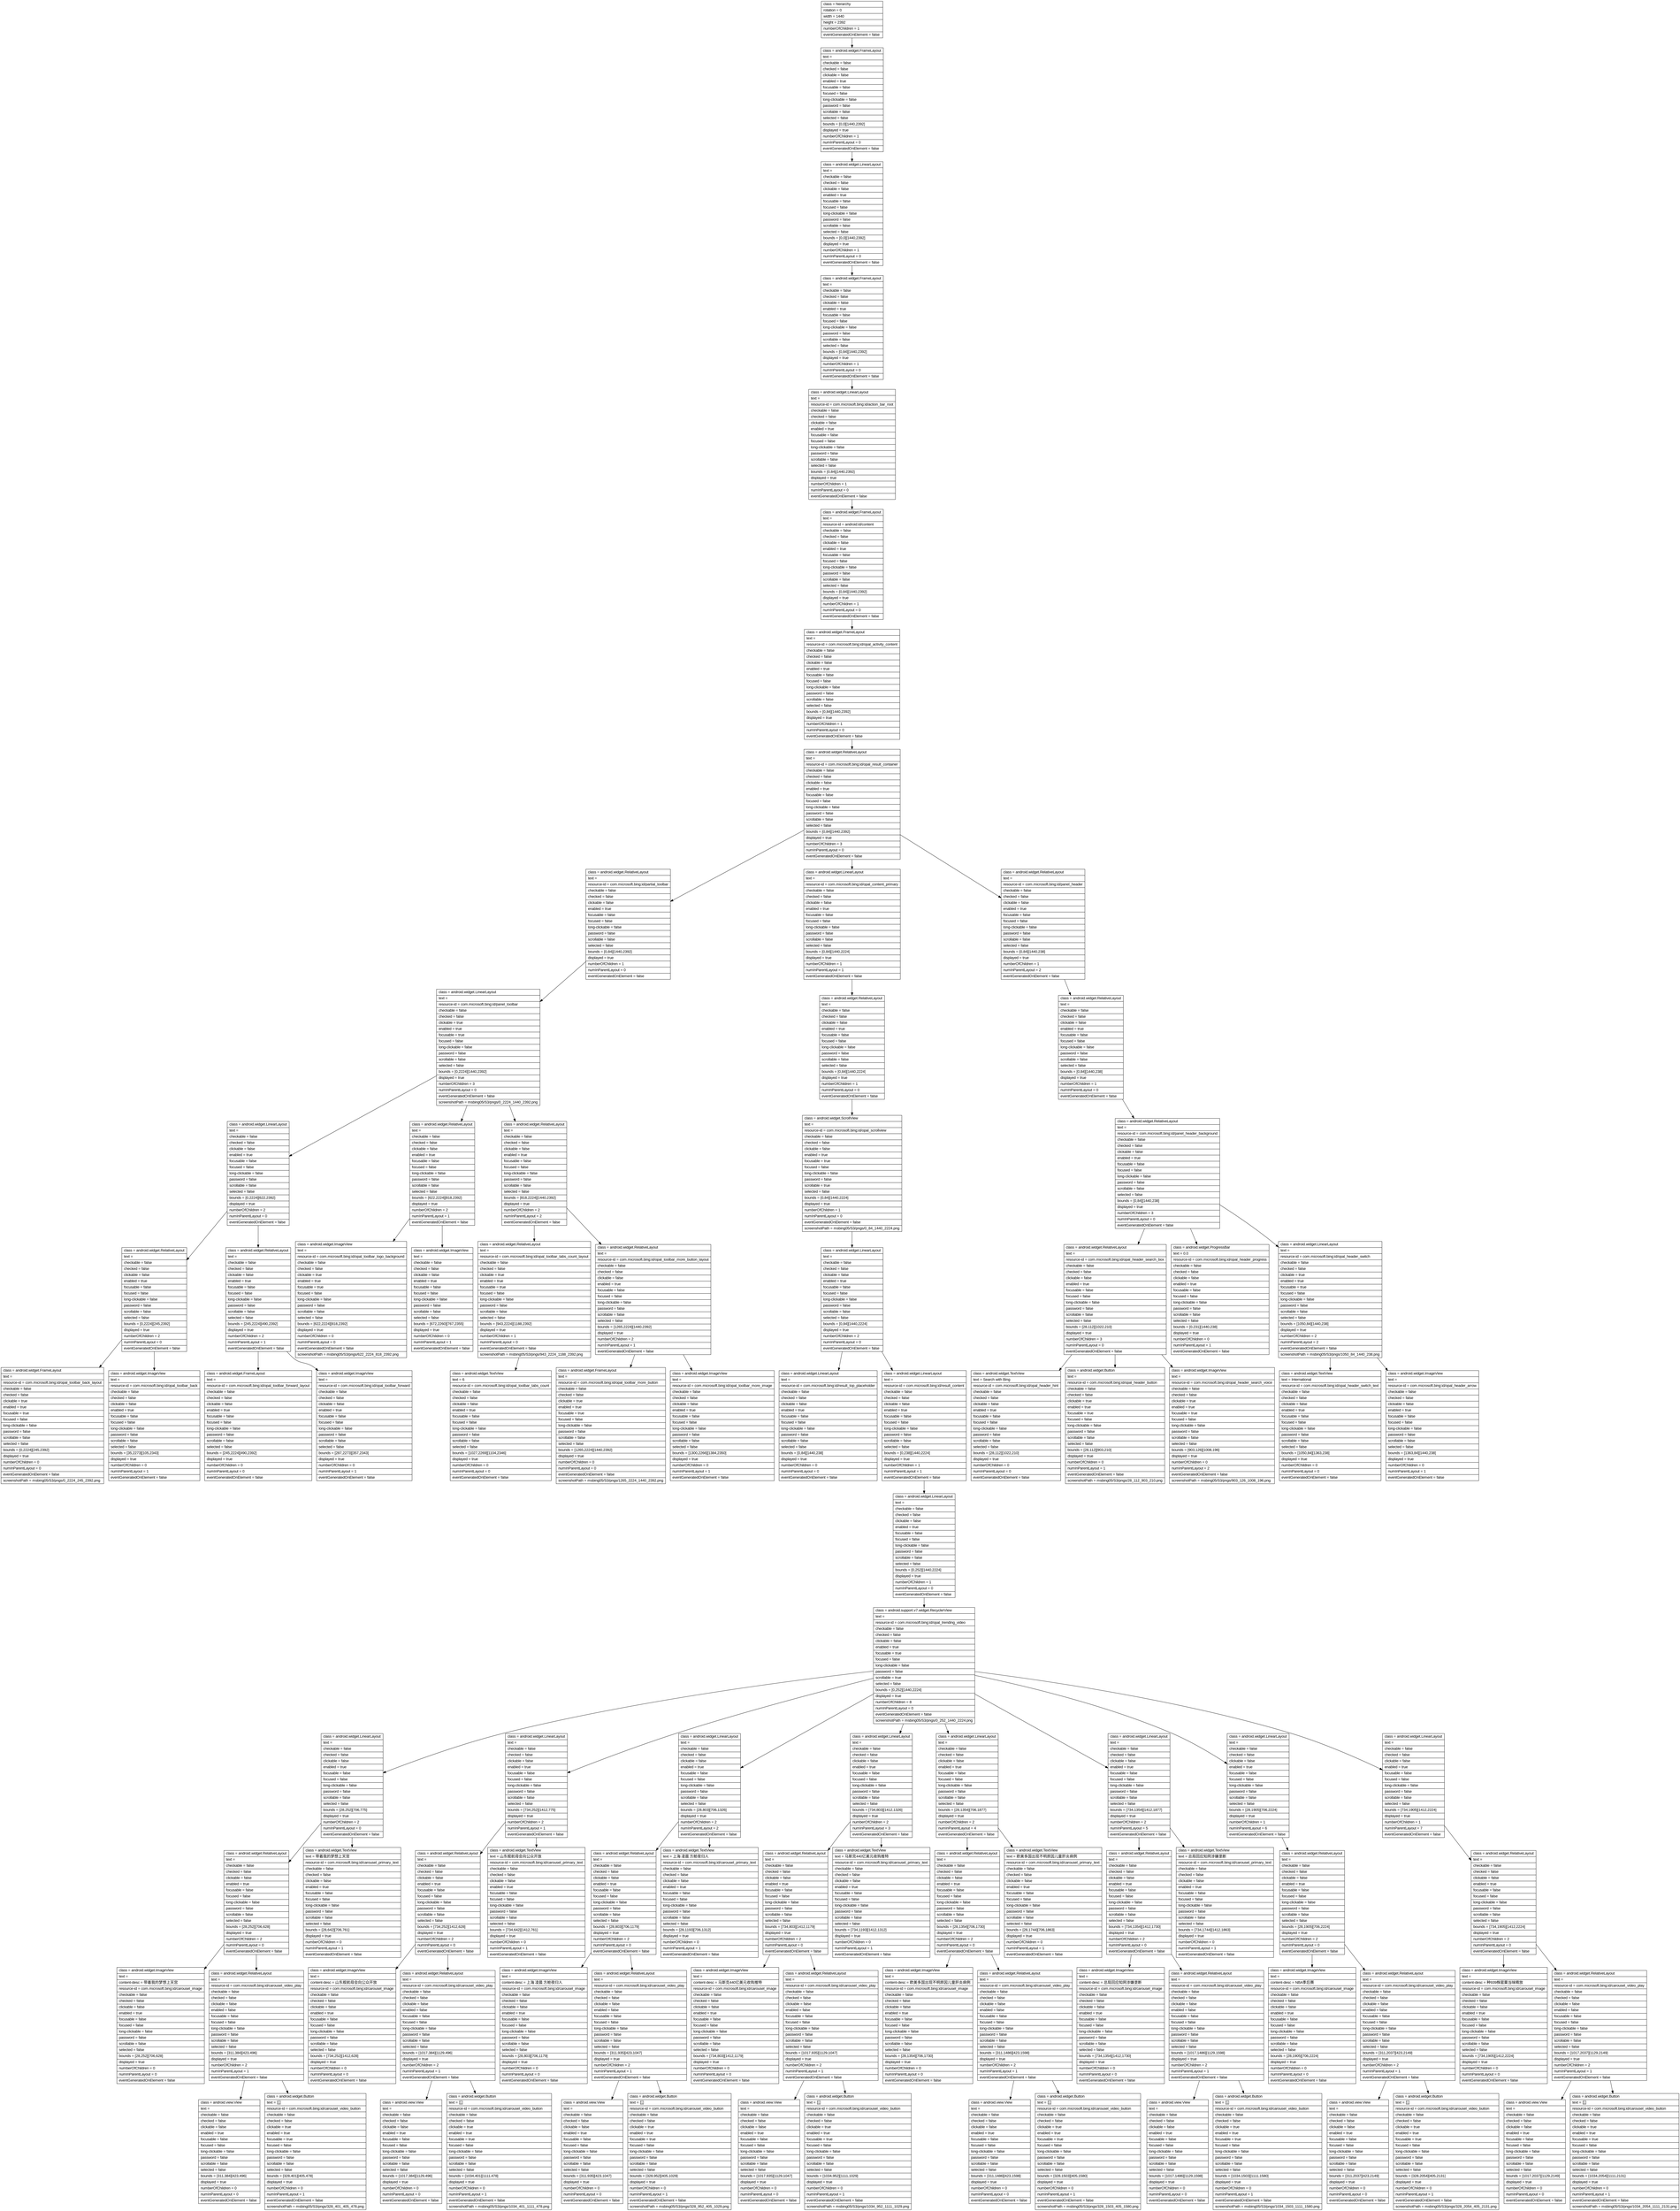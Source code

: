 digraph Layout {

	node [shape=record fontname=Arial];

	0	[label="{class = hierarchy\l|rotation = 0\l|width = 1440\l|height = 2392\l|numberOfChildren = 1\l|eventGeneratedOnElement = false \l}"]
	1	[label="{class = android.widget.FrameLayout\l|text = \l|checkable = false\l|checked = false\l|clickable = false\l|enabled = true\l|focusable = false\l|focused = false\l|long-clickable = false\l|password = false\l|scrollable = false\l|selected = false\l|bounds = [0,0][1440,2392]\l|displayed = true\l|numberOfChildren = 1\l|numInParentLayout = 0\l|eventGeneratedOnElement = false \l}"]
	2	[label="{class = android.widget.LinearLayout\l|text = \l|checkable = false\l|checked = false\l|clickable = false\l|enabled = true\l|focusable = false\l|focused = false\l|long-clickable = false\l|password = false\l|scrollable = false\l|selected = false\l|bounds = [0,0][1440,2392]\l|displayed = true\l|numberOfChildren = 1\l|numInParentLayout = 0\l|eventGeneratedOnElement = false \l}"]
	3	[label="{class = android.widget.FrameLayout\l|text = \l|checkable = false\l|checked = false\l|clickable = false\l|enabled = true\l|focusable = false\l|focused = false\l|long-clickable = false\l|password = false\l|scrollable = false\l|selected = false\l|bounds = [0,84][1440,2392]\l|displayed = true\l|numberOfChildren = 1\l|numInParentLayout = 0\l|eventGeneratedOnElement = false \l}"]
	4	[label="{class = android.widget.LinearLayout\l|text = \l|resource-id = com.microsoft.bing:id/action_bar_root\l|checkable = false\l|checked = false\l|clickable = false\l|enabled = true\l|focusable = false\l|focused = false\l|long-clickable = false\l|password = false\l|scrollable = false\l|selected = false\l|bounds = [0,84][1440,2392]\l|displayed = true\l|numberOfChildren = 1\l|numInParentLayout = 0\l|eventGeneratedOnElement = false \l}"]
	5	[label="{class = android.widget.FrameLayout\l|text = \l|resource-id = android:id/content\l|checkable = false\l|checked = false\l|clickable = false\l|enabled = true\l|focusable = false\l|focused = false\l|long-clickable = false\l|password = false\l|scrollable = false\l|selected = false\l|bounds = [0,84][1440,2392]\l|displayed = true\l|numberOfChildren = 1\l|numInParentLayout = 0\l|eventGeneratedOnElement = false \l}"]
	6	[label="{class = android.widget.FrameLayout\l|text = \l|resource-id = com.microsoft.bing:id/opal_activity_content\l|checkable = false\l|checked = false\l|clickable = false\l|enabled = true\l|focusable = false\l|focused = false\l|long-clickable = false\l|password = false\l|scrollable = false\l|selected = false\l|bounds = [0,84][1440,2392]\l|displayed = true\l|numberOfChildren = 1\l|numInParentLayout = 0\l|eventGeneratedOnElement = false \l}"]
	7	[label="{class = android.widget.RelativeLayout\l|text = \l|resource-id = com.microsoft.bing:id/opal_result_container\l|checkable = false\l|checked = false\l|clickable = false\l|enabled = true\l|focusable = false\l|focused = false\l|long-clickable = false\l|password = false\l|scrollable = false\l|selected = false\l|bounds = [0,84][1440,2392]\l|displayed = true\l|numberOfChildren = 3\l|numInParentLayout = 0\l|eventGeneratedOnElement = false \l}"]
	8	[label="{class = android.widget.RelativeLayout\l|text = \l|resource-id = com.microsoft.bing:id/partial_toolbar\l|checkable = false\l|checked = false\l|clickable = false\l|enabled = true\l|focusable = false\l|focused = false\l|long-clickable = false\l|password = false\l|scrollable = false\l|selected = false\l|bounds = [0,84][1440,2392]\l|displayed = true\l|numberOfChildren = 1\l|numInParentLayout = 0\l|eventGeneratedOnElement = false \l}"]
	9	[label="{class = android.widget.LinearLayout\l|text = \l|resource-id = com.microsoft.bing:id/opal_content_primary\l|checkable = false\l|checked = false\l|clickable = false\l|enabled = true\l|focusable = false\l|focused = false\l|long-clickable = false\l|password = false\l|scrollable = false\l|selected = false\l|bounds = [0,84][1440,2224]\l|displayed = true\l|numberOfChildren = 1\l|numInParentLayout = 1\l|eventGeneratedOnElement = false \l}"]
	10	[label="{class = android.widget.RelativeLayout\l|text = \l|resource-id = com.microsoft.bing:id/panel_header\l|checkable = false\l|checked = false\l|clickable = false\l|enabled = true\l|focusable = false\l|focused = false\l|long-clickable = false\l|password = false\l|scrollable = false\l|selected = false\l|bounds = [0,84][1440,238]\l|displayed = true\l|numberOfChildren = 1\l|numInParentLayout = 2\l|eventGeneratedOnElement = false \l}"]
	11	[label="{class = android.widget.LinearLayout\l|text = \l|resource-id = com.microsoft.bing:id/panel_toolbar\l|checkable = false\l|checked = false\l|clickable = true\l|enabled = true\l|focusable = true\l|focused = false\l|long-clickable = false\l|password = false\l|scrollable = false\l|selected = false\l|bounds = [0,2224][1440,2392]\l|displayed = true\l|numberOfChildren = 3\l|numInParentLayout = 0\l|eventGeneratedOnElement = false \l|screenshotPath = msbing05/S3/pngs/0_2224_1440_2392.png\l}"]
	12	[label="{class = android.widget.RelativeLayout\l|text = \l|checkable = false\l|checked = false\l|clickable = false\l|enabled = true\l|focusable = false\l|focused = false\l|long-clickable = false\l|password = false\l|scrollable = false\l|selected = false\l|bounds = [0,84][1440,2224]\l|displayed = true\l|numberOfChildren = 1\l|numInParentLayout = 0\l|eventGeneratedOnElement = false \l}"]
	13	[label="{class = android.widget.RelativeLayout\l|text = \l|checkable = false\l|checked = false\l|clickable = false\l|enabled = true\l|focusable = false\l|focused = false\l|long-clickable = false\l|password = false\l|scrollable = false\l|selected = false\l|bounds = [0,84][1440,238]\l|displayed = true\l|numberOfChildren = 1\l|numInParentLayout = 0\l|eventGeneratedOnElement = false \l}"]
	14	[label="{class = android.widget.LinearLayout\l|text = \l|checkable = false\l|checked = false\l|clickable = false\l|enabled = true\l|focusable = false\l|focused = false\l|long-clickable = false\l|password = false\l|scrollable = false\l|selected = false\l|bounds = [0,2224][622,2392]\l|displayed = true\l|numberOfChildren = 2\l|numInParentLayout = 0\l|eventGeneratedOnElement = false \l}"]
	15	[label="{class = android.widget.RelativeLayout\l|text = \l|checkable = false\l|checked = false\l|clickable = false\l|enabled = true\l|focusable = false\l|focused = false\l|long-clickable = false\l|password = false\l|scrollable = false\l|selected = false\l|bounds = [622,2224][818,2392]\l|displayed = true\l|numberOfChildren = 2\l|numInParentLayout = 1\l|eventGeneratedOnElement = false \l}"]
	16	[label="{class = android.widget.RelativeLayout\l|text = \l|checkable = false\l|checked = false\l|clickable = false\l|enabled = true\l|focusable = false\l|focused = false\l|long-clickable = false\l|password = false\l|scrollable = false\l|selected = false\l|bounds = [818,2224][1440,2392]\l|displayed = true\l|numberOfChildren = 2\l|numInParentLayout = 2\l|eventGeneratedOnElement = false \l}"]
	17	[label="{class = android.widget.ScrollView\l|text = \l|resource-id = com.microsoft.bing:id/opal_scrollview\l|checkable = false\l|checked = false\l|clickable = false\l|enabled = true\l|focusable = true\l|focused = false\l|long-clickable = false\l|password = false\l|scrollable = true\l|selected = false\l|bounds = [0,84][1440,2224]\l|displayed = true\l|numberOfChildren = 1\l|numInParentLayout = 0\l|eventGeneratedOnElement = false \l|screenshotPath = msbing05/S3/pngs/0_84_1440_2224.png\l}"]
	18	[label="{class = android.widget.RelativeLayout\l|text = \l|resource-id = com.microsoft.bing:id/panel_header_background\l|checkable = false\l|checked = false\l|clickable = false\l|enabled = true\l|focusable = false\l|focused = false\l|long-clickable = false\l|password = false\l|scrollable = false\l|selected = false\l|bounds = [0,84][1440,238]\l|displayed = true\l|numberOfChildren = 3\l|numInParentLayout = 0\l|eventGeneratedOnElement = false \l}"]
	19	[label="{class = android.widget.RelativeLayout\l|text = \l|checkable = false\l|checked = false\l|clickable = false\l|enabled = true\l|focusable = false\l|focused = false\l|long-clickable = false\l|password = false\l|scrollable = false\l|selected = false\l|bounds = [0,2224][245,2392]\l|displayed = true\l|numberOfChildren = 2\l|numInParentLayout = 0\l|eventGeneratedOnElement = false \l}"]
	20	[label="{class = android.widget.RelativeLayout\l|text = \l|checkable = false\l|checked = false\l|clickable = false\l|enabled = true\l|focusable = false\l|focused = false\l|long-clickable = false\l|password = false\l|scrollable = false\l|selected = false\l|bounds = [245,2224][490,2392]\l|displayed = true\l|numberOfChildren = 2\l|numInParentLayout = 1\l|eventGeneratedOnElement = false \l}"]
	21	[label="{class = android.widget.ImageView\l|text = \l|resource-id = com.microsoft.bing:id/opal_toolbar_logo_background\l|checkable = false\l|checked = false\l|clickable = true\l|enabled = true\l|focusable = true\l|focused = false\l|long-clickable = false\l|password = false\l|scrollable = false\l|selected = false\l|bounds = [622,2224][818,2392]\l|displayed = true\l|numberOfChildren = 0\l|numInParentLayout = 0\l|eventGeneratedOnElement = false \l|screenshotPath = msbing05/S3/pngs/622_2224_818_2392.png\l}"]
	22	[label="{class = android.widget.ImageView\l|text = \l|checkable = false\l|checked = false\l|clickable = false\l|enabled = true\l|focusable = false\l|focused = false\l|long-clickable = false\l|password = false\l|scrollable = false\l|selected = false\l|bounds = [672,2260][767,2355]\l|displayed = true\l|numberOfChildren = 0\l|numInParentLayout = 1\l|eventGeneratedOnElement = false \l}"]
	23	[label="{class = android.widget.RelativeLayout\l|text = \l|resource-id = com.microsoft.bing:id/opal_toolbar_tabs_count_layout\l|checkable = false\l|checked = false\l|clickable = true\l|enabled = true\l|focusable = true\l|focused = false\l|long-clickable = false\l|password = false\l|scrollable = false\l|selected = false\l|bounds = [943,2224][1188,2392]\l|displayed = true\l|numberOfChildren = 1\l|numInParentLayout = 0\l|eventGeneratedOnElement = false \l|screenshotPath = msbing05/S3/pngs/943_2224_1188_2392.png\l}"]
	24	[label="{class = android.widget.RelativeLayout\l|text = \l|resource-id = com.microsoft.bing:id/opal_toolbar_more_button_layout\l|checkable = false\l|checked = false\l|clickable = false\l|enabled = true\l|focusable = false\l|focused = false\l|long-clickable = false\l|password = false\l|scrollable = false\l|selected = false\l|bounds = [1265,2224][1440,2392]\l|displayed = true\l|numberOfChildren = 2\l|numInParentLayout = 1\l|eventGeneratedOnElement = false \l}"]
	25	[label="{class = android.widget.LinearLayout\l|text = \l|checkable = false\l|checked = false\l|clickable = false\l|enabled = true\l|focusable = false\l|focused = false\l|long-clickable = false\l|password = false\l|scrollable = false\l|selected = false\l|bounds = [0,84][1440,2224]\l|displayed = true\l|numberOfChildren = 2\l|numInParentLayout = 0\l|eventGeneratedOnElement = false \l}"]
	26	[label="{class = android.widget.RelativeLayout\l|text = \l|resource-id = com.microsoft.bing:id/opal_header_search_box\l|checkable = false\l|checked = false\l|clickable = false\l|enabled = true\l|focusable = false\l|focused = false\l|long-clickable = false\l|password = false\l|scrollable = false\l|selected = false\l|bounds = [28,112][1022,210]\l|displayed = true\l|numberOfChildren = 3\l|numInParentLayout = 0\l|eventGeneratedOnElement = false \l}"]
	27	[label="{class = android.widget.ProgressBar\l|text = 0.0\l|resource-id = com.microsoft.bing:id/opal_header_progress\l|checkable = false\l|checked = false\l|clickable = false\l|enabled = true\l|focusable = false\l|focused = false\l|long-clickable = false\l|password = false\l|scrollable = false\l|selected = false\l|bounds = [0,231][1440,238]\l|displayed = true\l|numberOfChildren = 0\l|numInParentLayout = 1\l|eventGeneratedOnElement = false \l}"]
	28	[label="{class = android.widget.LinearLayout\l|text = \l|resource-id = com.microsoft.bing:id/opal_header_switch\l|checkable = false\l|checked = false\l|clickable = true\l|enabled = true\l|focusable = true\l|focused = false\l|long-clickable = false\l|password = false\l|scrollable = false\l|selected = false\l|bounds = [1050,84][1440,238]\l|displayed = true\l|numberOfChildren = 2\l|numInParentLayout = 2\l|eventGeneratedOnElement = false \l|screenshotPath = msbing05/S3/pngs/1050_84_1440_238.png\l}"]
	29	[label="{class = android.widget.FrameLayout\l|text = \l|resource-id = com.microsoft.bing:id/opal_toolbar_back_layout\l|checkable = false\l|checked = false\l|clickable = true\l|enabled = true\l|focusable = true\l|focused = false\l|long-clickable = false\l|password = false\l|scrollable = false\l|selected = false\l|bounds = [0,2224][245,2392]\l|displayed = true\l|numberOfChildren = 0\l|numInParentLayout = 0\l|eventGeneratedOnElement = false \l|screenshotPath = msbing05/S3/pngs/0_2224_245_2392.png\l}"]
	30	[label="{class = android.widget.ImageView\l|text = \l|resource-id = com.microsoft.bing:id/opal_toolbar_back\l|checkable = false\l|checked = false\l|clickable = false\l|enabled = true\l|focusable = false\l|focused = false\l|long-clickable = false\l|password = false\l|scrollable = false\l|selected = false\l|bounds = [35,2273][105,2343]\l|displayed = true\l|numberOfChildren = 0\l|numInParentLayout = 1\l|eventGeneratedOnElement = false \l}"]
	31	[label="{class = android.widget.FrameLayout\l|text = \l|resource-id = com.microsoft.bing:id/opal_toolbar_forward_layout\l|checkable = false\l|checked = false\l|clickable = false\l|enabled = true\l|focusable = false\l|focused = false\l|long-clickable = false\l|password = false\l|scrollable = false\l|selected = false\l|bounds = [245,2224][490,2392]\l|displayed = true\l|numberOfChildren = 0\l|numInParentLayout = 0\l|eventGeneratedOnElement = false \l}"]
	32	[label="{class = android.widget.ImageView\l|text = \l|resource-id = com.microsoft.bing:id/opal_toolbar_forward\l|checkable = false\l|checked = false\l|clickable = false\l|enabled = true\l|focusable = false\l|focused = false\l|long-clickable = false\l|password = false\l|scrollable = false\l|selected = false\l|bounds = [287,2273][357,2343]\l|displayed = true\l|numberOfChildren = 0\l|numInParentLayout = 1\l|eventGeneratedOnElement = false \l}"]
	33	[label="{class = android.widget.TextView\l|text = 6\l|resource-id = com.microsoft.bing:id/opal_toolbar_tabs_count\l|checkable = false\l|checked = false\l|clickable = false\l|enabled = true\l|focusable = false\l|focused = false\l|long-clickable = false\l|password = false\l|scrollable = false\l|selected = false\l|bounds = [1027,2269][1104,2346]\l|displayed = true\l|numberOfChildren = 0\l|numInParentLayout = 0\l|eventGeneratedOnElement = false \l}"]
	34	[label="{class = android.widget.FrameLayout\l|text = \l|resource-id = com.microsoft.bing:id/opal_toolbar_more_button\l|checkable = false\l|checked = false\l|clickable = true\l|enabled = true\l|focusable = true\l|focused = false\l|long-clickable = false\l|password = false\l|scrollable = false\l|selected = false\l|bounds = [1265,2224][1440,2392]\l|displayed = true\l|numberOfChildren = 0\l|numInParentLayout = 0\l|eventGeneratedOnElement = false \l|screenshotPath = msbing05/S3/pngs/1265_2224_1440_2392.png\l}"]
	35	[label="{class = android.widget.ImageView\l|text = \l|resource-id = com.microsoft.bing:id/opal_toolbar_more_image\l|checkable = false\l|checked = false\l|clickable = false\l|enabled = true\l|focusable = false\l|focused = false\l|long-clickable = false\l|password = false\l|scrollable = false\l|selected = false\l|bounds = [1300,2266][1384,2350]\l|displayed = true\l|numberOfChildren = 0\l|numInParentLayout = 1\l|eventGeneratedOnElement = false \l}"]
	36	[label="{class = android.widget.LinearLayout\l|text = \l|resource-id = com.microsoft.bing:id/result_top_placeholder\l|checkable = false\l|checked = false\l|clickable = false\l|enabled = true\l|focusable = false\l|focused = false\l|long-clickable = false\l|password = false\l|scrollable = false\l|selected = false\l|bounds = [0,84][1440,238]\l|displayed = true\l|numberOfChildren = 0\l|numInParentLayout = 0\l|eventGeneratedOnElement = false \l}"]
	37	[label="{class = android.widget.LinearLayout\l|text = \l|resource-id = com.microsoft.bing:id/result_content\l|checkable = false\l|checked = false\l|clickable = false\l|enabled = true\l|focusable = false\l|focused = false\l|long-clickable = false\l|password = false\l|scrollable = false\l|selected = false\l|bounds = [0,238][1440,2224]\l|displayed = true\l|numberOfChildren = 1\l|numInParentLayout = 1\l|eventGeneratedOnElement = false \l}"]
	38	[label="{class = android.widget.TextView\l|text = Search with Bing\l|resource-id = com.microsoft.bing:id/opal_header_hint\l|checkable = false\l|checked = false\l|clickable = false\l|enabled = true\l|focusable = false\l|focused = false\l|long-clickable = false\l|password = false\l|scrollable = false\l|selected = false\l|bounds = [28,112][1022,210]\l|displayed = true\l|numberOfChildren = 0\l|numInParentLayout = 0\l|eventGeneratedOnElement = false \l}"]
	39	[label="{class = android.widget.Button\l|text = \l|resource-id = com.microsoft.bing:id/opal_header_button\l|checkable = false\l|checked = false\l|clickable = true\l|enabled = true\l|focusable = true\l|focused = false\l|long-clickable = false\l|password = false\l|scrollable = false\l|selected = false\l|bounds = [28,112][903,210]\l|displayed = true\l|numberOfChildren = 0\l|numInParentLayout = 1\l|eventGeneratedOnElement = false \l|screenshotPath = msbing05/S3/pngs/28_112_903_210.png\l}"]
	40	[label="{class = android.widget.ImageView\l|text = \l|resource-id = com.microsoft.bing:id/opal_header_search_voice\l|checkable = false\l|checked = false\l|clickable = true\l|enabled = true\l|focusable = true\l|focused = false\l|long-clickable = false\l|password = false\l|scrollable = false\l|selected = false\l|bounds = [903,126][1008,196]\l|displayed = true\l|numberOfChildren = 0\l|numInParentLayout = 2\l|eventGeneratedOnElement = false \l|screenshotPath = msbing05/S3/pngs/903_126_1008_196.png\l}"]
	41	[label="{class = android.widget.TextView\l|text = International\l|resource-id = com.microsoft.bing:id/opal_header_switch_text\l|checkable = false\l|checked = false\l|clickable = false\l|enabled = true\l|focusable = false\l|focused = false\l|long-clickable = false\l|password = false\l|scrollable = false\l|selected = false\l|bounds = [1050,84][1363,238]\l|displayed = true\l|numberOfChildren = 0\l|numInParentLayout = 0\l|eventGeneratedOnElement = false \l}"]
	42	[label="{class = android.widget.ImageView\l|text = \l|resource-id = com.microsoft.bing:id/opal_header_arrow\l|checkable = false\l|checked = false\l|clickable = false\l|enabled = true\l|focusable = false\l|focused = false\l|long-clickable = false\l|password = false\l|scrollable = false\l|selected = false\l|bounds = [1363,84][1440,238]\l|displayed = true\l|numberOfChildren = 0\l|numInParentLayout = 1\l|eventGeneratedOnElement = false \l}"]
	43	[label="{class = android.widget.LinearLayout\l|text = \l|checkable = false\l|checked = false\l|clickable = false\l|enabled = true\l|focusable = false\l|focused = false\l|long-clickable = false\l|password = false\l|scrollable = false\l|selected = false\l|bounds = [0,252][1440,2224]\l|displayed = true\l|numberOfChildren = 1\l|numInParentLayout = 0\l|eventGeneratedOnElement = false \l}"]
	44	[label="{class = android.support.v7.widget.RecyclerView\l|text = \l|resource-id = com.microsoft.bing:id/opal_trending_video\l|checkable = false\l|checked = false\l|clickable = false\l|enabled = true\l|focusable = true\l|focused = false\l|long-clickable = false\l|password = false\l|scrollable = true\l|selected = false\l|bounds = [0,252][1440,2224]\l|displayed = true\l|numberOfChildren = 8\l|numInParentLayout = 0\l|eventGeneratedOnElement = false \l|screenshotPath = msbing05/S3/pngs/0_252_1440_2224.png\l}"]
	45	[label="{class = android.widget.LinearLayout\l|text = \l|checkable = false\l|checked = false\l|clickable = false\l|enabled = true\l|focusable = false\l|focused = false\l|long-clickable = false\l|password = false\l|scrollable = false\l|selected = false\l|bounds = [28,252][706,775]\l|displayed = true\l|numberOfChildren = 2\l|numInParentLayout = 0\l|eventGeneratedOnElement = false \l}"]
	46	[label="{class = android.widget.LinearLayout\l|text = \l|checkable = false\l|checked = false\l|clickable = false\l|enabled = true\l|focusable = false\l|focused = false\l|long-clickable = false\l|password = false\l|scrollable = false\l|selected = false\l|bounds = [734,252][1412,775]\l|displayed = true\l|numberOfChildren = 2\l|numInParentLayout = 1\l|eventGeneratedOnElement = false \l}"]
	47	[label="{class = android.widget.LinearLayout\l|text = \l|checkable = false\l|checked = false\l|clickable = false\l|enabled = true\l|focusable = false\l|focused = false\l|long-clickable = false\l|password = false\l|scrollable = false\l|selected = false\l|bounds = [28,803][706,1326]\l|displayed = true\l|numberOfChildren = 2\l|numInParentLayout = 2\l|eventGeneratedOnElement = false \l}"]
	48	[label="{class = android.widget.LinearLayout\l|text = \l|checkable = false\l|checked = false\l|clickable = false\l|enabled = true\l|focusable = false\l|focused = false\l|long-clickable = false\l|password = false\l|scrollable = false\l|selected = false\l|bounds = [734,803][1412,1326]\l|displayed = true\l|numberOfChildren = 2\l|numInParentLayout = 3\l|eventGeneratedOnElement = false \l}"]
	49	[label="{class = android.widget.LinearLayout\l|text = \l|checkable = false\l|checked = false\l|clickable = false\l|enabled = true\l|focusable = false\l|focused = false\l|long-clickable = false\l|password = false\l|scrollable = false\l|selected = false\l|bounds = [28,1354][706,1877]\l|displayed = true\l|numberOfChildren = 2\l|numInParentLayout = 4\l|eventGeneratedOnElement = false \l}"]
	50	[label="{class = android.widget.LinearLayout\l|text = \l|checkable = false\l|checked = false\l|clickable = false\l|enabled = true\l|focusable = false\l|focused = false\l|long-clickable = false\l|password = false\l|scrollable = false\l|selected = false\l|bounds = [734,1354][1412,1877]\l|displayed = true\l|numberOfChildren = 2\l|numInParentLayout = 5\l|eventGeneratedOnElement = false \l}"]
	51	[label="{class = android.widget.LinearLayout\l|text = \l|checkable = false\l|checked = false\l|clickable = false\l|enabled = true\l|focusable = false\l|focused = false\l|long-clickable = false\l|password = false\l|scrollable = false\l|selected = false\l|bounds = [28,1905][706,2224]\l|displayed = true\l|numberOfChildren = 1\l|numInParentLayout = 6\l|eventGeneratedOnElement = false \l}"]
	52	[label="{class = android.widget.LinearLayout\l|text = \l|checkable = false\l|checked = false\l|clickable = false\l|enabled = true\l|focusable = false\l|focused = false\l|long-clickable = false\l|password = false\l|scrollable = false\l|selected = false\l|bounds = [734,1905][1412,2224]\l|displayed = true\l|numberOfChildren = 1\l|numInParentLayout = 7\l|eventGeneratedOnElement = false \l}"]
	53	[label="{class = android.widget.RelativeLayout\l|text = \l|checkable = false\l|checked = false\l|clickable = false\l|enabled = true\l|focusable = false\l|focused = false\l|long-clickable = false\l|password = false\l|scrollable = false\l|selected = false\l|bounds = [28,252][706,628]\l|displayed = true\l|numberOfChildren = 2\l|numInParentLayout = 0\l|eventGeneratedOnElement = false \l}"]
	54	[label="{class = android.widget.TextView\l|text = 带着我的梦想上天宫\l|resource-id = com.microsoft.bing:id/carousel_primary_text\l|checkable = false\l|checked = false\l|clickable = false\l|enabled = true\l|focusable = false\l|focused = false\l|long-clickable = false\l|password = false\l|scrollable = false\l|selected = false\l|bounds = [28,642][706,761]\l|displayed = true\l|numberOfChildren = 0\l|numInParentLayout = 1\l|eventGeneratedOnElement = false \l}"]
	55	[label="{class = android.widget.RelativeLayout\l|text = \l|checkable = false\l|checked = false\l|clickable = false\l|enabled = true\l|focusable = false\l|focused = false\l|long-clickable = false\l|password = false\l|scrollable = false\l|selected = false\l|bounds = [734,252][1412,628]\l|displayed = true\l|numberOfChildren = 2\l|numInParentLayout = 0\l|eventGeneratedOnElement = false \l}"]
	56	[label="{class = android.widget.TextView\l|text = 山东舰航母会向公众开放\l|resource-id = com.microsoft.bing:id/carousel_primary_text\l|checkable = false\l|checked = false\l|clickable = false\l|enabled = true\l|focusable = false\l|focused = false\l|long-clickable = false\l|password = false\l|scrollable = false\l|selected = false\l|bounds = [734,642][1412,761]\l|displayed = true\l|numberOfChildren = 0\l|numInParentLayout = 1\l|eventGeneratedOnElement = false \l}"]
	57	[label="{class = android.widget.RelativeLayout\l|text = \l|checkable = false\l|checked = false\l|clickable = false\l|enabled = true\l|focusable = false\l|focused = false\l|long-clickable = false\l|password = false\l|scrollable = false\l|selected = false\l|bounds = [28,803][706,1179]\l|displayed = true\l|numberOfChildren = 2\l|numInParentLayout = 0\l|eventGeneratedOnElement = false \l}"]
	58	[label="{class = android.widget.TextView\l|text = 上海 凌晨 方舱夜归人\l|resource-id = com.microsoft.bing:id/carousel_primary_text\l|checkable = false\l|checked = false\l|clickable = false\l|enabled = true\l|focusable = false\l|focused = false\l|long-clickable = false\l|password = false\l|scrollable = false\l|selected = false\l|bounds = [28,1193][706,1312]\l|displayed = true\l|numberOfChildren = 0\l|numInParentLayout = 1\l|eventGeneratedOnElement = false \l}"]
	59	[label="{class = android.widget.RelativeLayout\l|text = \l|checkable = false\l|checked = false\l|clickable = false\l|enabled = true\l|focusable = false\l|focused = false\l|long-clickable = false\l|password = false\l|scrollable = false\l|selected = false\l|bounds = [734,803][1412,1179]\l|displayed = true\l|numberOfChildren = 2\l|numInParentLayout = 0\l|eventGeneratedOnElement = false \l}"]
	60	[label="{class = android.widget.TextView\l|text = 马斯克440亿美元收购推特\l|resource-id = com.microsoft.bing:id/carousel_primary_text\l|checkable = false\l|checked = false\l|clickable = false\l|enabled = true\l|focusable = false\l|focused = false\l|long-clickable = false\l|password = false\l|scrollable = false\l|selected = false\l|bounds = [734,1193][1412,1312]\l|displayed = true\l|numberOfChildren = 0\l|numInParentLayout = 1\l|eventGeneratedOnElement = false \l}"]
	61	[label="{class = android.widget.RelativeLayout\l|text = \l|checkable = false\l|checked = false\l|clickable = false\l|enabled = true\l|focusable = false\l|focused = false\l|long-clickable = false\l|password = false\l|scrollable = false\l|selected = false\l|bounds = [28,1354][706,1730]\l|displayed = true\l|numberOfChildren = 2\l|numInParentLayout = 0\l|eventGeneratedOnElement = false \l}"]
	62	[label="{class = android.widget.TextView\l|text = 欧美多国出现不明原因儿童肝炎病例\l|resource-id = com.microsoft.bing:id/carousel_primary_text\l|checkable = false\l|checked = false\l|clickable = false\l|enabled = true\l|focusable = false\l|focused = false\l|long-clickable = false\l|password = false\l|scrollable = false\l|selected = false\l|bounds = [28,1744][706,1863]\l|displayed = true\l|numberOfChildren = 0\l|numInParentLayout = 1\l|eventGeneratedOnElement = false \l}"]
	63	[label="{class = android.widget.RelativeLayout\l|text = \l|checkable = false\l|checked = false\l|clickable = false\l|enabled = true\l|focusable = false\l|focused = false\l|long-clickable = false\l|password = false\l|scrollable = false\l|selected = false\l|bounds = [734,1354][1412,1730]\l|displayed = true\l|numberOfChildren = 2\l|numInParentLayout = 0\l|eventGeneratedOnElement = false \l}"]
	64	[label="{class = android.widget.TextView\l|text = 总局回应知网涉嫌垄断\l|resource-id = com.microsoft.bing:id/carousel_primary_text\l|checkable = false\l|checked = false\l|clickable = false\l|enabled = true\l|focusable = false\l|focused = false\l|long-clickable = false\l|password = false\l|scrollable = false\l|selected = false\l|bounds = [734,1744][1412,1863]\l|displayed = true\l|numberOfChildren = 0\l|numInParentLayout = 1\l|eventGeneratedOnElement = false \l}"]
	65	[label="{class = android.widget.RelativeLayout\l|text = \l|checkable = false\l|checked = false\l|clickable = false\l|enabled = true\l|focusable = false\l|focused = false\l|long-clickable = false\l|password = false\l|scrollable = false\l|selected = false\l|bounds = [28,1905][706,2224]\l|displayed = true\l|numberOfChildren = 2\l|numInParentLayout = 0\l|eventGeneratedOnElement = false \l}"]
	66	[label="{class = android.widget.RelativeLayout\l|text = \l|checkable = false\l|checked = false\l|clickable = false\l|enabled = true\l|focusable = false\l|focused = false\l|long-clickable = false\l|password = false\l|scrollable = false\l|selected = false\l|bounds = [734,1905][1412,2224]\l|displayed = true\l|numberOfChildren = 2\l|numInParentLayout = 0\l|eventGeneratedOnElement = false \l}"]
	67	[label="{class = android.widget.ImageView\l|text = \l|content-desc = 带着我的梦想上天宫\l|resource-id = com.microsoft.bing:id/carousel_image\l|checkable = false\l|checked = false\l|clickable = false\l|enabled = true\l|focusable = false\l|focused = false\l|long-clickable = false\l|password = false\l|scrollable = false\l|selected = false\l|bounds = [28,252][706,628]\l|displayed = true\l|numberOfChildren = 0\l|numInParentLayout = 0\l|eventGeneratedOnElement = false \l}"]
	68	[label="{class = android.widget.RelativeLayout\l|text = \l|resource-id = com.microsoft.bing:id/carousel_video_play\l|checkable = false\l|checked = false\l|clickable = false\l|enabled = false\l|focusable = false\l|focused = false\l|long-clickable = false\l|password = false\l|scrollable = false\l|selected = false\l|bounds = [311,384][423,496]\l|displayed = true\l|numberOfChildren = 2\l|numInParentLayout = 1\l|eventGeneratedOnElement = false \l}"]
	69	[label="{class = android.widget.ImageView\l|text = \l|content-desc = 山东舰航母会向公众开放\l|resource-id = com.microsoft.bing:id/carousel_image\l|checkable = false\l|checked = false\l|clickable = false\l|enabled = true\l|focusable = false\l|focused = false\l|long-clickable = false\l|password = false\l|scrollable = false\l|selected = false\l|bounds = [734,252][1412,628]\l|displayed = true\l|numberOfChildren = 0\l|numInParentLayout = 0\l|eventGeneratedOnElement = false \l}"]
	70	[label="{class = android.widget.RelativeLayout\l|text = \l|resource-id = com.microsoft.bing:id/carousel_video_play\l|checkable = false\l|checked = false\l|clickable = false\l|enabled = false\l|focusable = false\l|focused = false\l|long-clickable = false\l|password = false\l|scrollable = false\l|selected = false\l|bounds = [1017,384][1129,496]\l|displayed = true\l|numberOfChildren = 2\l|numInParentLayout = 1\l|eventGeneratedOnElement = false \l}"]
	71	[label="{class = android.widget.ImageView\l|text = \l|content-desc = 上海 凌晨 方舱夜归人\l|resource-id = com.microsoft.bing:id/carousel_image\l|checkable = false\l|checked = false\l|clickable = false\l|enabled = true\l|focusable = false\l|focused = false\l|long-clickable = false\l|password = false\l|scrollable = false\l|selected = false\l|bounds = [28,803][706,1179]\l|displayed = true\l|numberOfChildren = 0\l|numInParentLayout = 0\l|eventGeneratedOnElement = false \l}"]
	72	[label="{class = android.widget.RelativeLayout\l|text = \l|resource-id = com.microsoft.bing:id/carousel_video_play\l|checkable = false\l|checked = false\l|clickable = false\l|enabled = false\l|focusable = false\l|focused = false\l|long-clickable = false\l|password = false\l|scrollable = false\l|selected = false\l|bounds = [311,935][423,1047]\l|displayed = true\l|numberOfChildren = 2\l|numInParentLayout = 1\l|eventGeneratedOnElement = false \l}"]
	73	[label="{class = android.widget.ImageView\l|text = \l|content-desc = 马斯克440亿美元收购推特\l|resource-id = com.microsoft.bing:id/carousel_image\l|checkable = false\l|checked = false\l|clickable = false\l|enabled = true\l|focusable = false\l|focused = false\l|long-clickable = false\l|password = false\l|scrollable = false\l|selected = false\l|bounds = [734,803][1412,1179]\l|displayed = true\l|numberOfChildren = 0\l|numInParentLayout = 0\l|eventGeneratedOnElement = false \l}"]
	74	[label="{class = android.widget.RelativeLayout\l|text = \l|resource-id = com.microsoft.bing:id/carousel_video_play\l|checkable = false\l|checked = false\l|clickable = false\l|enabled = false\l|focusable = false\l|focused = false\l|long-clickable = false\l|password = false\l|scrollable = false\l|selected = false\l|bounds = [1017,935][1129,1047]\l|displayed = true\l|numberOfChildren = 2\l|numInParentLayout = 1\l|eventGeneratedOnElement = false \l}"]
	75	[label="{class = android.widget.ImageView\l|text = \l|content-desc = 欧美多国出现不明原因儿童肝炎病例\l|resource-id = com.microsoft.bing:id/carousel_image\l|checkable = false\l|checked = false\l|clickable = false\l|enabled = true\l|focusable = false\l|focused = false\l|long-clickable = false\l|password = false\l|scrollable = false\l|selected = false\l|bounds = [28,1354][706,1730]\l|displayed = true\l|numberOfChildren = 0\l|numInParentLayout = 0\l|eventGeneratedOnElement = false \l}"]
	76	[label="{class = android.widget.RelativeLayout\l|text = \l|resource-id = com.microsoft.bing:id/carousel_video_play\l|checkable = false\l|checked = false\l|clickable = false\l|enabled = false\l|focusable = false\l|focused = false\l|long-clickable = false\l|password = false\l|scrollable = false\l|selected = false\l|bounds = [311,1486][423,1598]\l|displayed = true\l|numberOfChildren = 2\l|numInParentLayout = 1\l|eventGeneratedOnElement = false \l}"]
	77	[label="{class = android.widget.ImageView\l|text = \l|content-desc = 总局回应知网涉嫌垄断\l|resource-id = com.microsoft.bing:id/carousel_image\l|checkable = false\l|checked = false\l|clickable = false\l|enabled = true\l|focusable = false\l|focused = false\l|long-clickable = false\l|password = false\l|scrollable = false\l|selected = false\l|bounds = [734,1354][1412,1730]\l|displayed = true\l|numberOfChildren = 0\l|numInParentLayout = 0\l|eventGeneratedOnElement = false \l}"]
	78	[label="{class = android.widget.RelativeLayout\l|text = \l|resource-id = com.microsoft.bing:id/carousel_video_play\l|checkable = false\l|checked = false\l|clickable = false\l|enabled = false\l|focusable = false\l|focused = false\l|long-clickable = false\l|password = false\l|scrollable = false\l|selected = false\l|bounds = [1017,1486][1129,1598]\l|displayed = true\l|numberOfChildren = 2\l|numInParentLayout = 1\l|eventGeneratedOnElement = false \l}"]
	79	[label="{class = android.widget.ImageView\l|text = \l|content-desc = NBA季后赛\l|resource-id = com.microsoft.bing:id/carousel_image\l|checkable = false\l|checked = false\l|clickable = false\l|enabled = true\l|focusable = false\l|focused = false\l|long-clickable = false\l|password = false\l|scrollable = false\l|selected = false\l|bounds = [28,1905][706,2224]\l|displayed = true\l|numberOfChildren = 0\l|numInParentLayout = 0\l|eventGeneratedOnElement = false \l}"]
	80	[label="{class = android.widget.RelativeLayout\l|text = \l|resource-id = com.microsoft.bing:id/carousel_video_play\l|checkable = false\l|checked = false\l|clickable = false\l|enabled = false\l|focusable = false\l|focused = false\l|long-clickable = false\l|password = false\l|scrollable = false\l|selected = false\l|bounds = [311,2037][423,2149]\l|displayed = true\l|numberOfChildren = 2\l|numInParentLayout = 1\l|eventGeneratedOnElement = false \l}"]
	81	[label="{class = android.widget.ImageView\l|text = \l|content-desc = 种939株罂粟当味精放\l|resource-id = com.microsoft.bing:id/carousel_image\l|checkable = false\l|checked = false\l|clickable = false\l|enabled = true\l|focusable = false\l|focused = false\l|long-clickable = false\l|password = false\l|scrollable = false\l|selected = false\l|bounds = [734,1905][1412,2224]\l|displayed = true\l|numberOfChildren = 0\l|numInParentLayout = 0\l|eventGeneratedOnElement = false \l}"]
	82	[label="{class = android.widget.RelativeLayout\l|text = \l|resource-id = com.microsoft.bing:id/carousel_video_play\l|checkable = false\l|checked = false\l|clickable = false\l|enabled = false\l|focusable = false\l|focused = false\l|long-clickable = false\l|password = false\l|scrollable = false\l|selected = false\l|bounds = [1017,2037][1129,2149]\l|displayed = true\l|numberOfChildren = 2\l|numInParentLayout = 1\l|eventGeneratedOnElement = false \l}"]
	83	[label="{class = android.view.View\l|text = \l|checkable = false\l|checked = false\l|clickable = false\l|enabled = true\l|focusable = false\l|focused = false\l|long-clickable = false\l|password = false\l|scrollable = false\l|selected = false\l|bounds = [311,384][423,496]\l|displayed = true\l|numberOfChildren = 0\l|numInParentLayout = 0\l|eventGeneratedOnElement = false \l}"]
	84	[label="{class = android.widget.Button\l|text = \l|resource-id = com.microsoft.bing:id/carousel_video_button\l|checkable = false\l|checked = false\l|clickable = true\l|enabled = true\l|focusable = true\l|focused = false\l|long-clickable = false\l|password = false\l|scrollable = false\l|selected = false\l|bounds = [328,401][405,478]\l|displayed = true\l|numberOfChildren = 0\l|numInParentLayout = 1\l|eventGeneratedOnElement = false \l|screenshotPath = msbing05/S3/pngs/328_401_405_478.png\l}"]
	85	[label="{class = android.view.View\l|text = \l|checkable = false\l|checked = false\l|clickable = false\l|enabled = true\l|focusable = false\l|focused = false\l|long-clickable = false\l|password = false\l|scrollable = false\l|selected = false\l|bounds = [1017,384][1129,496]\l|displayed = true\l|numberOfChildren = 0\l|numInParentLayout = 0\l|eventGeneratedOnElement = false \l}"]
	86	[label="{class = android.widget.Button\l|text = \l|resource-id = com.microsoft.bing:id/carousel_video_button\l|checkable = false\l|checked = false\l|clickable = true\l|enabled = true\l|focusable = true\l|focused = false\l|long-clickable = false\l|password = false\l|scrollable = false\l|selected = false\l|bounds = [1034,401][1111,478]\l|displayed = true\l|numberOfChildren = 0\l|numInParentLayout = 1\l|eventGeneratedOnElement = false \l|screenshotPath = msbing05/S3/pngs/1034_401_1111_478.png\l}"]
	87	[label="{class = android.view.View\l|text = \l|checkable = false\l|checked = false\l|clickable = false\l|enabled = true\l|focusable = false\l|focused = false\l|long-clickable = false\l|password = false\l|scrollable = false\l|selected = false\l|bounds = [311,935][423,1047]\l|displayed = true\l|numberOfChildren = 0\l|numInParentLayout = 0\l|eventGeneratedOnElement = false \l}"]
	88	[label="{class = android.widget.Button\l|text = \l|resource-id = com.microsoft.bing:id/carousel_video_button\l|checkable = false\l|checked = false\l|clickable = true\l|enabled = true\l|focusable = true\l|focused = false\l|long-clickable = false\l|password = false\l|scrollable = false\l|selected = false\l|bounds = [328,952][405,1029]\l|displayed = true\l|numberOfChildren = 0\l|numInParentLayout = 1\l|eventGeneratedOnElement = false \l|screenshotPath = msbing05/S3/pngs/328_952_405_1029.png\l}"]
	89	[label="{class = android.view.View\l|text = \l|checkable = false\l|checked = false\l|clickable = false\l|enabled = true\l|focusable = false\l|focused = false\l|long-clickable = false\l|password = false\l|scrollable = false\l|selected = false\l|bounds = [1017,935][1129,1047]\l|displayed = true\l|numberOfChildren = 0\l|numInParentLayout = 0\l|eventGeneratedOnElement = false \l}"]
	90	[label="{class = android.widget.Button\l|text = \l|resource-id = com.microsoft.bing:id/carousel_video_button\l|checkable = false\l|checked = false\l|clickable = true\l|enabled = true\l|focusable = true\l|focused = false\l|long-clickable = false\l|password = false\l|scrollable = false\l|selected = false\l|bounds = [1034,952][1111,1029]\l|displayed = true\l|numberOfChildren = 0\l|numInParentLayout = 1\l|eventGeneratedOnElement = false \l|screenshotPath = msbing05/S3/pngs/1034_952_1111_1029.png\l}"]
	91	[label="{class = android.view.View\l|text = \l|checkable = false\l|checked = false\l|clickable = false\l|enabled = true\l|focusable = false\l|focused = false\l|long-clickable = false\l|password = false\l|scrollable = false\l|selected = false\l|bounds = [311,1486][423,1598]\l|displayed = true\l|numberOfChildren = 0\l|numInParentLayout = 0\l|eventGeneratedOnElement = false \l}"]
	92	[label="{class = android.widget.Button\l|text = \l|resource-id = com.microsoft.bing:id/carousel_video_button\l|checkable = false\l|checked = false\l|clickable = true\l|enabled = true\l|focusable = true\l|focused = false\l|long-clickable = false\l|password = false\l|scrollable = false\l|selected = false\l|bounds = [328,1503][405,1580]\l|displayed = true\l|numberOfChildren = 0\l|numInParentLayout = 1\l|eventGeneratedOnElement = false \l|screenshotPath = msbing05/S3/pngs/328_1503_405_1580.png\l}"]
	93	[label="{class = android.view.View\l|text = \l|checkable = false\l|checked = false\l|clickable = false\l|enabled = true\l|focusable = false\l|focused = false\l|long-clickable = false\l|password = false\l|scrollable = false\l|selected = false\l|bounds = [1017,1486][1129,1598]\l|displayed = true\l|numberOfChildren = 0\l|numInParentLayout = 0\l|eventGeneratedOnElement = false \l}"]
	94	[label="{class = android.widget.Button\l|text = \l|resource-id = com.microsoft.bing:id/carousel_video_button\l|checkable = false\l|checked = false\l|clickable = true\l|enabled = true\l|focusable = true\l|focused = false\l|long-clickable = false\l|password = false\l|scrollable = false\l|selected = false\l|bounds = [1034,1503][1111,1580]\l|displayed = true\l|numberOfChildren = 0\l|numInParentLayout = 1\l|eventGeneratedOnElement = false \l|screenshotPath = msbing05/S3/pngs/1034_1503_1111_1580.png\l}"]
	95	[label="{class = android.view.View\l|text = \l|checkable = false\l|checked = false\l|clickable = false\l|enabled = true\l|focusable = false\l|focused = false\l|long-clickable = false\l|password = false\l|scrollable = false\l|selected = false\l|bounds = [311,2037][423,2149]\l|displayed = true\l|numberOfChildren = 0\l|numInParentLayout = 0\l|eventGeneratedOnElement = false \l}"]
	96	[label="{class = android.widget.Button\l|text = \l|resource-id = com.microsoft.bing:id/carousel_video_button\l|checkable = false\l|checked = false\l|clickable = true\l|enabled = true\l|focusable = true\l|focused = false\l|long-clickable = false\l|password = false\l|scrollable = false\l|selected = false\l|bounds = [328,2054][405,2131]\l|displayed = true\l|numberOfChildren = 0\l|numInParentLayout = 1\l|eventGeneratedOnElement = false \l|screenshotPath = msbing05/S3/pngs/328_2054_405_2131.png\l}"]
	97	[label="{class = android.view.View\l|text = \l|checkable = false\l|checked = false\l|clickable = false\l|enabled = true\l|focusable = false\l|focused = false\l|long-clickable = false\l|password = false\l|scrollable = false\l|selected = false\l|bounds = [1017,2037][1129,2149]\l|displayed = true\l|numberOfChildren = 0\l|numInParentLayout = 0\l|eventGeneratedOnElement = false \l}"]
	98	[label="{class = android.widget.Button\l|text = \l|resource-id = com.microsoft.bing:id/carousel_video_button\l|checkable = false\l|checked = false\l|clickable = true\l|enabled = true\l|focusable = true\l|focused = false\l|long-clickable = false\l|password = false\l|scrollable = false\l|selected = false\l|bounds = [1034,2054][1111,2131]\l|displayed = true\l|numberOfChildren = 0\l|numInParentLayout = 1\l|eventGeneratedOnElement = false \l|screenshotPath = msbing05/S3/pngs/1034_2054_1111_2131.png\l}"]


	0 -> 1
	1 -> 2
	2 -> 3
	3 -> 4
	4 -> 5
	5 -> 6
	6 -> 7
	7 -> 8
	7 -> 9
	7 -> 10
	8 -> 11
	9 -> 12
	10 -> 13
	11 -> 14
	11 -> 15
	11 -> 16
	12 -> 17
	13 -> 18
	14 -> 19
	14 -> 20
	15 -> 21
	15 -> 22
	16 -> 23
	16 -> 24
	17 -> 25
	18 -> 26
	18 -> 27
	18 -> 28
	19 -> 29
	19 -> 30
	20 -> 31
	20 -> 32
	23 -> 33
	24 -> 34
	24 -> 35
	25 -> 36
	25 -> 37
	26 -> 38
	26 -> 39
	26 -> 40
	28 -> 41
	28 -> 42
	37 -> 43
	43 -> 44
	44 -> 45
	44 -> 46
	44 -> 47
	44 -> 48
	44 -> 49
	44 -> 50
	44 -> 51
	44 -> 52
	45 -> 53
	45 -> 54
	46 -> 55
	46 -> 56
	47 -> 57
	47 -> 58
	48 -> 59
	48 -> 60
	49 -> 61
	49 -> 62
	50 -> 63
	50 -> 64
	51 -> 65
	52 -> 66
	53 -> 67
	53 -> 68
	55 -> 69
	55 -> 70
	57 -> 71
	57 -> 72
	59 -> 73
	59 -> 74
	61 -> 75
	61 -> 76
	63 -> 77
	63 -> 78
	65 -> 79
	65 -> 80
	66 -> 81
	66 -> 82
	68 -> 83
	68 -> 84
	70 -> 85
	70 -> 86
	72 -> 87
	72 -> 88
	74 -> 89
	74 -> 90
	76 -> 91
	76 -> 92
	78 -> 93
	78 -> 94
	80 -> 95
	80 -> 96
	82 -> 97
	82 -> 98


}